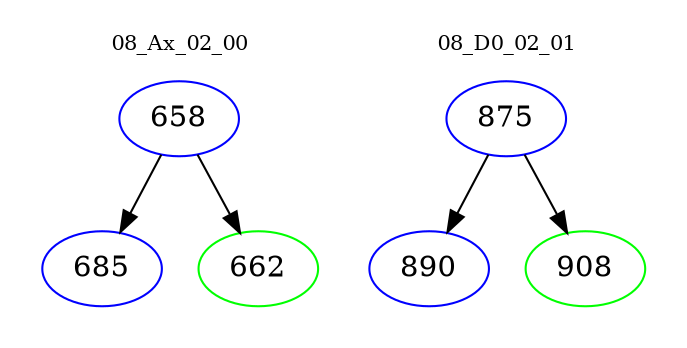 digraph{
subgraph cluster_0 {
color = white
label = "08_Ax_02_00";
fontsize=10;
T0_658 [label="658", color="blue"]
T0_658 -> T0_685 [color="black"]
T0_685 [label="685", color="blue"]
T0_658 -> T0_662 [color="black"]
T0_662 [label="662", color="green"]
}
subgraph cluster_1 {
color = white
label = "08_D0_02_01";
fontsize=10;
T1_875 [label="875", color="blue"]
T1_875 -> T1_890 [color="black"]
T1_890 [label="890", color="blue"]
T1_875 -> T1_908 [color="black"]
T1_908 [label="908", color="green"]
}
}
